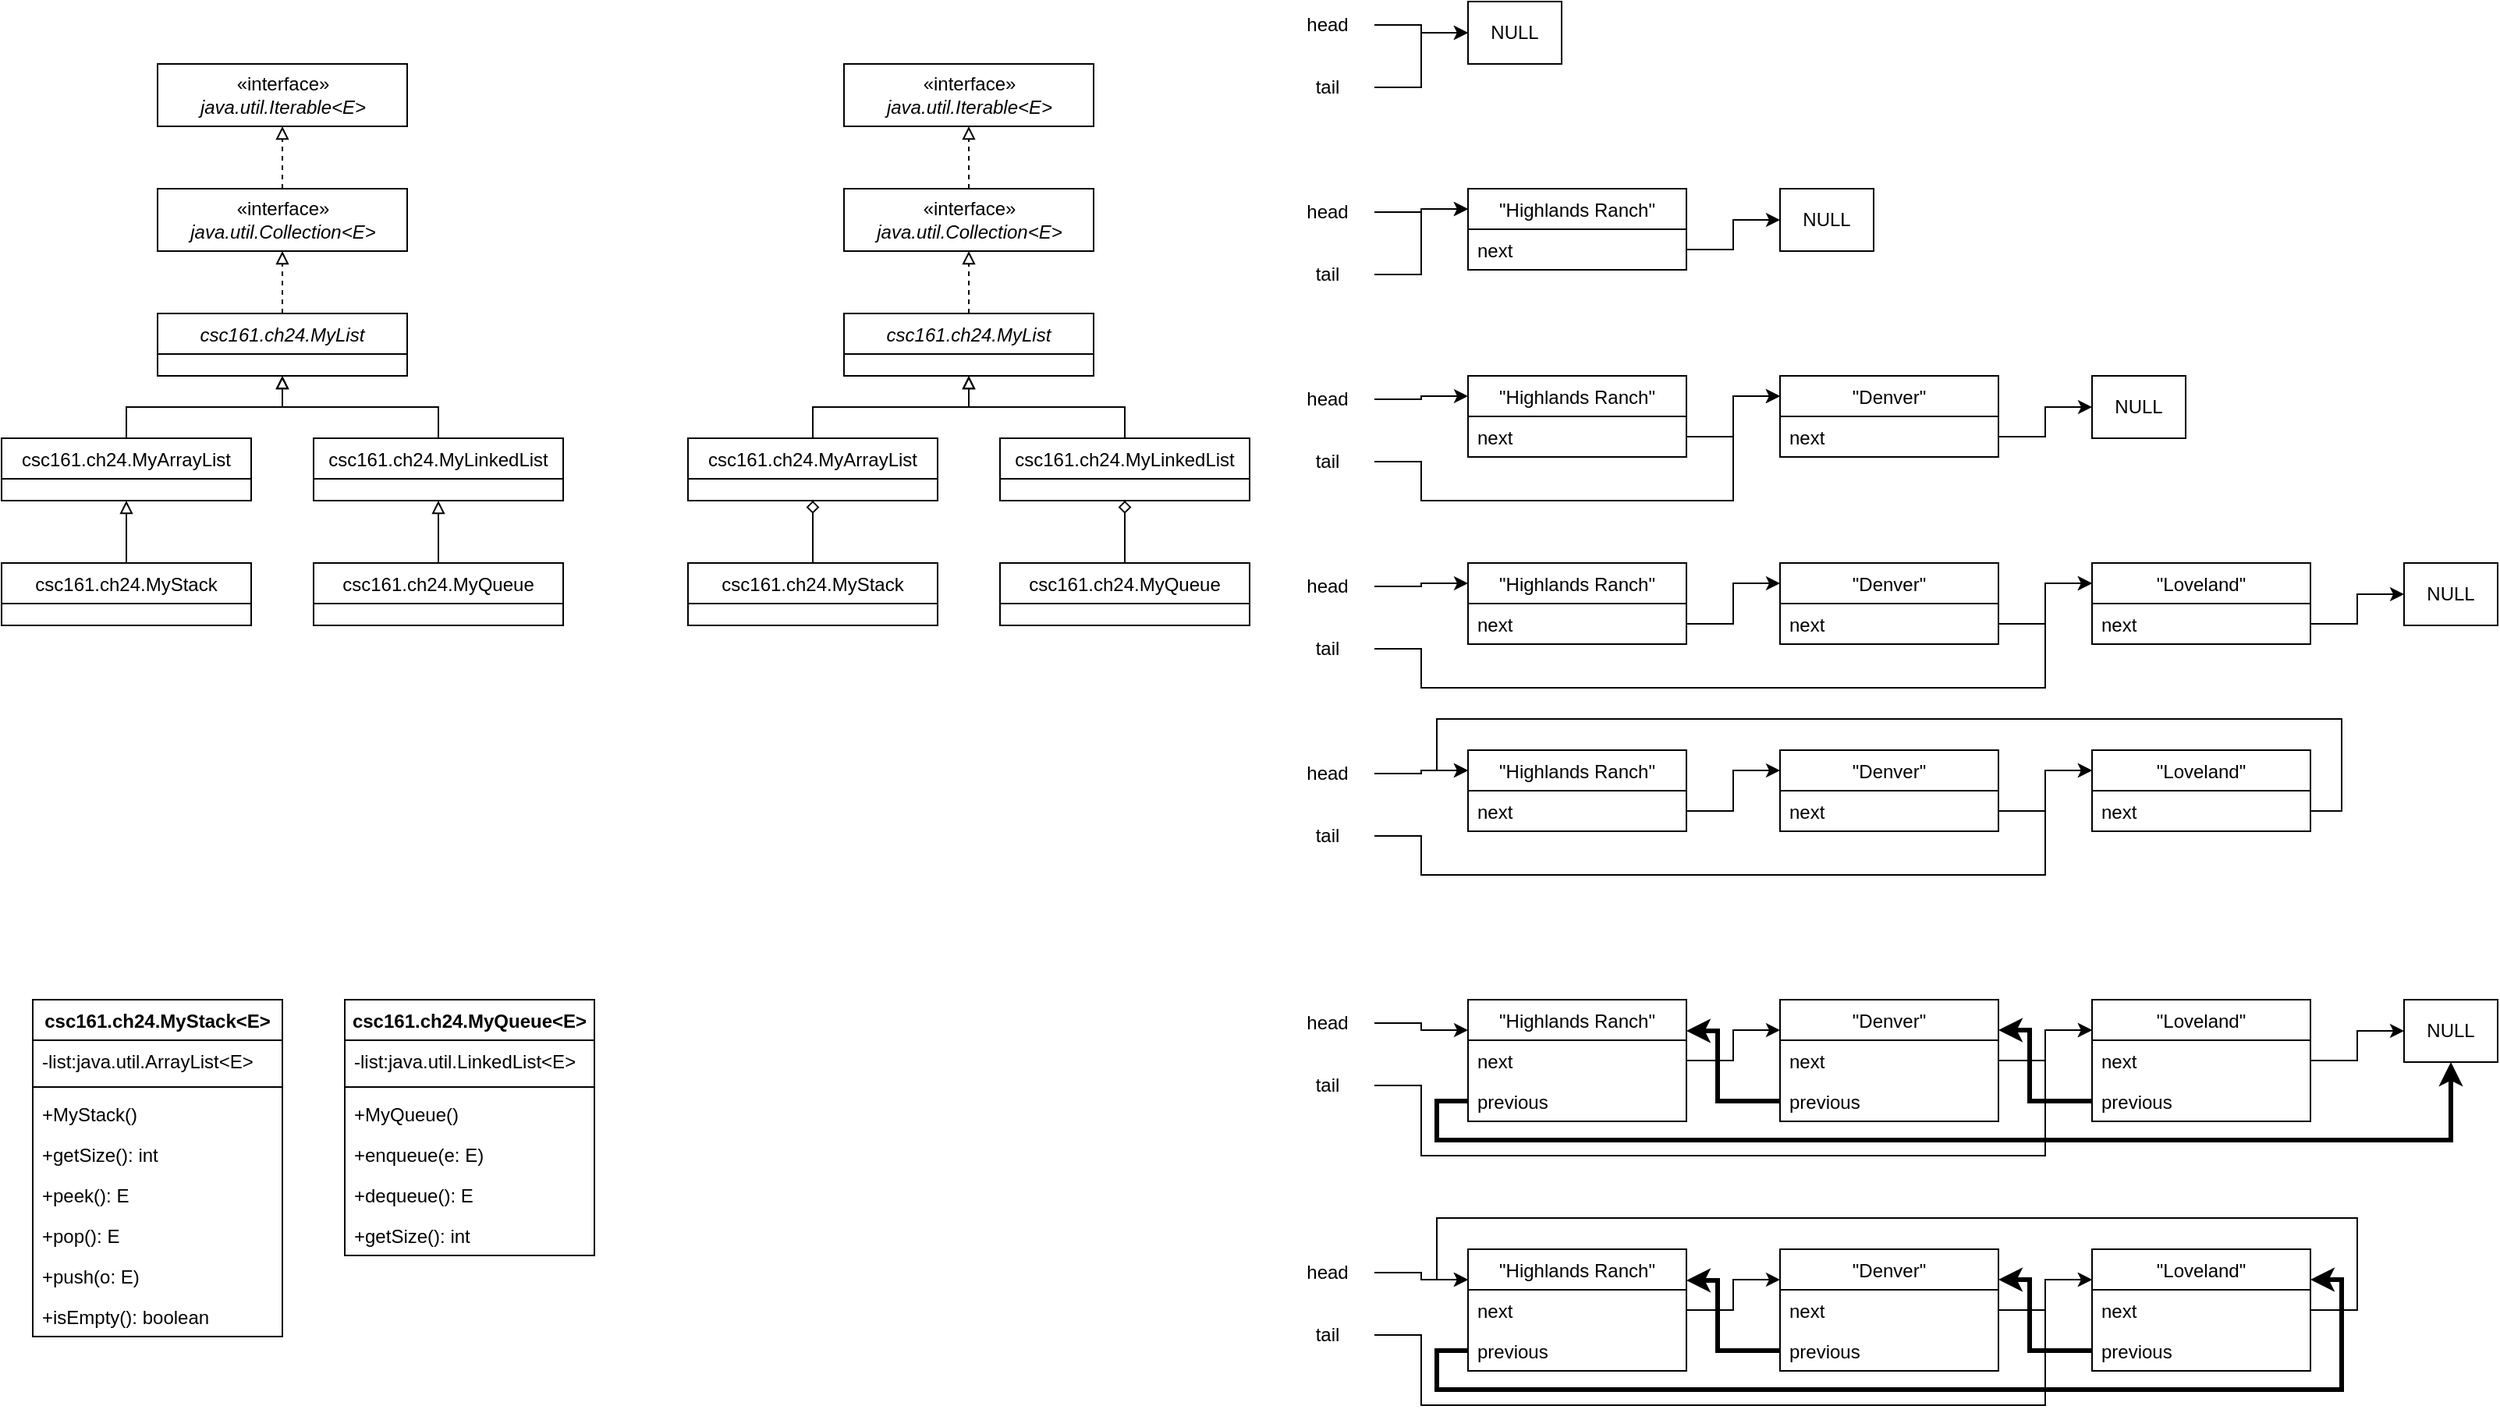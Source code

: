<mxfile version="16.6.6" type="github">
  <diagram id="3TaFuOePhDUpP23lGYfb" name="Page-1">
    <mxGraphModel dx="385" dy="316" grid="1" gridSize="10" guides="1" tooltips="1" connect="1" arrows="1" fold="1" page="1" pageScale="1" pageWidth="850" pageHeight="1100" math="0" shadow="0">
      <root>
        <mxCell id="0" />
        <mxCell id="1" parent="0" />
        <mxCell id="ki_lQdvHZ9H5KWULKLS0-9" style="edgeStyle=orthogonalEdgeStyle;rounded=0;orthogonalLoop=1;jettySize=auto;html=1;exitX=0.5;exitY=0;exitDx=0;exitDy=0;entryX=0.5;entryY=1;entryDx=0;entryDy=0;endArrow=block;endFill=0;" edge="1" parent="1" source="ki_lQdvHZ9H5KWULKLS0-1" target="ki_lQdvHZ9H5KWULKLS0-3">
          <mxGeometry relative="1" as="geometry">
            <mxPoint x="240" y="320" as="targetPoint" />
          </mxGeometry>
        </mxCell>
        <mxCell id="ki_lQdvHZ9H5KWULKLS0-1" value="csc161.ch24.MyArrayList" style="swimlane;fontStyle=0;childLayout=stackLayout;horizontal=1;startSize=26;fillColor=none;horizontalStack=0;resizeParent=1;resizeParentMax=0;resizeLast=0;collapsible=1;marginBottom=0;" vertex="1" parent="1">
          <mxGeometry x="60" y="360" width="160" height="40" as="geometry" />
        </mxCell>
        <mxCell id="ki_lQdvHZ9H5KWULKLS0-8" style="edgeStyle=orthogonalEdgeStyle;rounded=0;orthogonalLoop=1;jettySize=auto;html=1;entryX=0.5;entryY=1;entryDx=0;entryDy=0;exitX=0.5;exitY=0;exitDx=0;exitDy=0;endArrow=block;endFill=0;" edge="1" parent="1" source="ki_lQdvHZ9H5KWULKLS0-2" target="ki_lQdvHZ9H5KWULKLS0-3">
          <mxGeometry relative="1" as="geometry" />
        </mxCell>
        <mxCell id="ki_lQdvHZ9H5KWULKLS0-2" value="csc161.ch24.MyLinkedList" style="swimlane;fontStyle=0;childLayout=stackLayout;horizontal=1;startSize=26;fillColor=none;horizontalStack=0;resizeParent=1;resizeParentMax=0;resizeLast=0;collapsible=1;marginBottom=0;" vertex="1" parent="1">
          <mxGeometry x="260" y="360" width="160" height="40" as="geometry" />
        </mxCell>
        <mxCell id="ki_lQdvHZ9H5KWULKLS0-6" style="edgeStyle=orthogonalEdgeStyle;rounded=0;orthogonalLoop=1;jettySize=auto;html=1;entryX=0.5;entryY=1;entryDx=0;entryDy=0;endArrow=block;endFill=0;dashed=1;" edge="1" parent="1" source="ki_lQdvHZ9H5KWULKLS0-3" target="ki_lQdvHZ9H5KWULKLS0-4">
          <mxGeometry relative="1" as="geometry" />
        </mxCell>
        <mxCell id="ki_lQdvHZ9H5KWULKLS0-3" value="csc161.ch24.MyList" style="swimlane;fontStyle=2;childLayout=stackLayout;horizontal=1;startSize=26;fillColor=none;horizontalStack=0;resizeParent=1;resizeParentMax=0;resizeLast=0;collapsible=1;marginBottom=0;" vertex="1" parent="1">
          <mxGeometry x="160" y="280" width="160" height="40" as="geometry" />
        </mxCell>
        <mxCell id="ki_lQdvHZ9H5KWULKLS0-7" style="edgeStyle=orthogonalEdgeStyle;rounded=0;orthogonalLoop=1;jettySize=auto;html=1;entryX=0.5;entryY=1;entryDx=0;entryDy=0;dashed=1;endArrow=block;endFill=0;" edge="1" parent="1" source="ki_lQdvHZ9H5KWULKLS0-4" target="ki_lQdvHZ9H5KWULKLS0-5">
          <mxGeometry relative="1" as="geometry" />
        </mxCell>
        <mxCell id="ki_lQdvHZ9H5KWULKLS0-4" value="«interface»&lt;br&gt;&lt;i&gt;java.util.Collection&amp;lt;E&amp;gt;&lt;/i&gt;" style="html=1;" vertex="1" parent="1">
          <mxGeometry x="160" y="200" width="160" height="40" as="geometry" />
        </mxCell>
        <mxCell id="ki_lQdvHZ9H5KWULKLS0-5" value="«interface»&lt;br&gt;&lt;i&gt;java.util.Iterable&amp;lt;E&amp;gt;&lt;/i&gt;" style="html=1;" vertex="1" parent="1">
          <mxGeometry x="160" y="120" width="160" height="40" as="geometry" />
        </mxCell>
        <mxCell id="ki_lQdvHZ9H5KWULKLS0-14" style="edgeStyle=orthogonalEdgeStyle;rounded=0;orthogonalLoop=1;jettySize=auto;html=1;entryX=0;entryY=0.5;entryDx=0;entryDy=0;endArrow=classic;endFill=1;exitX=1;exitY=0.5;exitDx=0;exitDy=0;" edge="1" parent="1" source="ki_lQdvHZ9H5KWULKLS0-10" target="ki_lQdvHZ9H5KWULKLS0-13">
          <mxGeometry relative="1" as="geometry" />
        </mxCell>
        <mxCell id="ki_lQdvHZ9H5KWULKLS0-10" value="head" style="text;html=1;strokeColor=none;fillColor=none;align=center;verticalAlign=middle;whiteSpace=wrap;rounded=0;" vertex="1" parent="1">
          <mxGeometry x="880" y="80" width="60" height="30" as="geometry" />
        </mxCell>
        <mxCell id="ki_lQdvHZ9H5KWULKLS0-15" style="edgeStyle=orthogonalEdgeStyle;rounded=0;orthogonalLoop=1;jettySize=auto;html=1;exitX=1;exitY=0.5;exitDx=0;exitDy=0;endArrow=classic;endFill=1;entryX=0;entryY=0.5;entryDx=0;entryDy=0;" edge="1" parent="1" source="ki_lQdvHZ9H5KWULKLS0-11" target="ki_lQdvHZ9H5KWULKLS0-13">
          <mxGeometry relative="1" as="geometry">
            <mxPoint x="990" y="40" as="targetPoint" />
          </mxGeometry>
        </mxCell>
        <mxCell id="ki_lQdvHZ9H5KWULKLS0-11" value="tail" style="text;html=1;strokeColor=none;fillColor=none;align=center;verticalAlign=middle;whiteSpace=wrap;rounded=0;" vertex="1" parent="1">
          <mxGeometry x="880" y="120" width="60" height="30" as="geometry" />
        </mxCell>
        <mxCell id="ki_lQdvHZ9H5KWULKLS0-13" value="NULL" style="rounded=0;whiteSpace=wrap;html=1;" vertex="1" parent="1">
          <mxGeometry x="1000" y="80" width="60" height="40" as="geometry" />
        </mxCell>
        <mxCell id="ki_lQdvHZ9H5KWULKLS0-16" style="edgeStyle=orthogonalEdgeStyle;rounded=0;orthogonalLoop=1;jettySize=auto;html=1;entryX=0;entryY=0.25;entryDx=0;entryDy=0;endArrow=classic;endFill=1;exitX=1;exitY=0.5;exitDx=0;exitDy=0;" edge="1" parent="1" source="ki_lQdvHZ9H5KWULKLS0-17" target="ki_lQdvHZ9H5KWULKLS0-21">
          <mxGeometry relative="1" as="geometry">
            <mxPoint x="1060" y="220" as="targetPoint" />
          </mxGeometry>
        </mxCell>
        <mxCell id="ki_lQdvHZ9H5KWULKLS0-17" value="head" style="text;html=1;strokeColor=none;fillColor=none;align=center;verticalAlign=middle;whiteSpace=wrap;rounded=0;" vertex="1" parent="1">
          <mxGeometry x="880" y="200" width="60" height="30" as="geometry" />
        </mxCell>
        <mxCell id="ki_lQdvHZ9H5KWULKLS0-18" style="edgeStyle=orthogonalEdgeStyle;rounded=0;orthogonalLoop=1;jettySize=auto;html=1;exitX=1;exitY=0.5;exitDx=0;exitDy=0;endArrow=classic;endFill=1;entryX=0;entryY=0.25;entryDx=0;entryDy=0;" edge="1" parent="1" source="ki_lQdvHZ9H5KWULKLS0-19" target="ki_lQdvHZ9H5KWULKLS0-21">
          <mxGeometry relative="1" as="geometry">
            <mxPoint x="1060" y="220" as="targetPoint" />
          </mxGeometry>
        </mxCell>
        <mxCell id="ki_lQdvHZ9H5KWULKLS0-19" value="tail" style="text;html=1;strokeColor=none;fillColor=none;align=center;verticalAlign=middle;whiteSpace=wrap;rounded=0;" vertex="1" parent="1">
          <mxGeometry x="880" y="240" width="60" height="30" as="geometry" />
        </mxCell>
        <mxCell id="ki_lQdvHZ9H5KWULKLS0-21" value="&quot;Highlands Ranch&quot;" style="swimlane;fontStyle=0;childLayout=stackLayout;horizontal=1;startSize=26;fillColor=none;horizontalStack=0;resizeParent=1;resizeParentMax=0;resizeLast=0;collapsible=1;marginBottom=0;" vertex="1" parent="1">
          <mxGeometry x="1000" y="200" width="140" height="52" as="geometry" />
        </mxCell>
        <mxCell id="ki_lQdvHZ9H5KWULKLS0-24" value="next" style="text;strokeColor=none;fillColor=none;align=left;verticalAlign=top;spacingLeft=4;spacingRight=4;overflow=hidden;rotatable=0;points=[[0,0.5],[1,0.5]];portConstraint=eastwest;" vertex="1" parent="ki_lQdvHZ9H5KWULKLS0-21">
          <mxGeometry y="26" width="140" height="26" as="geometry" />
        </mxCell>
        <mxCell id="ki_lQdvHZ9H5KWULKLS0-25" value="&quot;Denver&quot;" style="swimlane;fontStyle=0;childLayout=stackLayout;horizontal=1;startSize=26;fillColor=none;horizontalStack=0;resizeParent=1;resizeParentMax=0;resizeLast=0;collapsible=1;marginBottom=0;" vertex="1" parent="1">
          <mxGeometry x="1200" y="320" width="140" height="52" as="geometry" />
        </mxCell>
        <mxCell id="ki_lQdvHZ9H5KWULKLS0-26" value="next" style="text;strokeColor=none;fillColor=none;align=left;verticalAlign=top;spacingLeft=4;spacingRight=4;overflow=hidden;rotatable=0;points=[[0,0.5],[1,0.5]];portConstraint=eastwest;" vertex="1" parent="ki_lQdvHZ9H5KWULKLS0-25">
          <mxGeometry y="26" width="140" height="26" as="geometry" />
        </mxCell>
        <mxCell id="ki_lQdvHZ9H5KWULKLS0-31" style="edgeStyle=orthogonalEdgeStyle;rounded=0;orthogonalLoop=1;jettySize=auto;html=1;entryX=0;entryY=0.25;entryDx=0;entryDy=0;endArrow=classic;endFill=1;exitX=1;exitY=0.5;exitDx=0;exitDy=0;" edge="1" parent="1" source="ki_lQdvHZ9H5KWULKLS0-32" target="ki_lQdvHZ9H5KWULKLS0-35">
          <mxGeometry relative="1" as="geometry">
            <mxPoint x="1060" y="340" as="targetPoint" />
          </mxGeometry>
        </mxCell>
        <mxCell id="ki_lQdvHZ9H5KWULKLS0-32" value="head" style="text;html=1;strokeColor=none;fillColor=none;align=center;verticalAlign=middle;whiteSpace=wrap;rounded=0;" vertex="1" parent="1">
          <mxGeometry x="880" y="320" width="60" height="30" as="geometry" />
        </mxCell>
        <mxCell id="ki_lQdvHZ9H5KWULKLS0-33" style="edgeStyle=orthogonalEdgeStyle;rounded=0;orthogonalLoop=1;jettySize=auto;html=1;exitX=1;exitY=0.5;exitDx=0;exitDy=0;endArrow=classic;endFill=1;entryX=0;entryY=0.25;entryDx=0;entryDy=0;" edge="1" parent="1" source="ki_lQdvHZ9H5KWULKLS0-34" target="ki_lQdvHZ9H5KWULKLS0-25">
          <mxGeometry relative="1" as="geometry">
            <mxPoint x="1060" y="340" as="targetPoint" />
            <Array as="points">
              <mxPoint x="970" y="375" />
              <mxPoint x="970" y="400" />
              <mxPoint x="1170" y="400" />
              <mxPoint x="1170" y="333" />
            </Array>
          </mxGeometry>
        </mxCell>
        <mxCell id="ki_lQdvHZ9H5KWULKLS0-34" value="tail" style="text;html=1;strokeColor=none;fillColor=none;align=center;verticalAlign=middle;whiteSpace=wrap;rounded=0;" vertex="1" parent="1">
          <mxGeometry x="880" y="360" width="60" height="30" as="geometry" />
        </mxCell>
        <mxCell id="ki_lQdvHZ9H5KWULKLS0-35" value="&quot;Highlands Ranch&quot;" style="swimlane;fontStyle=0;childLayout=stackLayout;horizontal=1;startSize=26;fillColor=none;horizontalStack=0;resizeParent=1;resizeParentMax=0;resizeLast=0;collapsible=1;marginBottom=0;" vertex="1" parent="1">
          <mxGeometry x="1000" y="320" width="140" height="52" as="geometry" />
        </mxCell>
        <mxCell id="ki_lQdvHZ9H5KWULKLS0-36" value="next" style="text;strokeColor=none;fillColor=none;align=left;verticalAlign=top;spacingLeft=4;spacingRight=4;overflow=hidden;rotatable=0;points=[[0,0.5],[1,0.5]];portConstraint=eastwest;" vertex="1" parent="ki_lQdvHZ9H5KWULKLS0-35">
          <mxGeometry y="26" width="140" height="26" as="geometry" />
        </mxCell>
        <mxCell id="ki_lQdvHZ9H5KWULKLS0-37" style="edgeStyle=orthogonalEdgeStyle;rounded=0;orthogonalLoop=1;jettySize=auto;html=1;entryX=0;entryY=0.25;entryDx=0;entryDy=0;endArrow=classic;endFill=1;exitX=1;exitY=0.5;exitDx=0;exitDy=0;" edge="1" parent="1" source="ki_lQdvHZ9H5KWULKLS0-36" target="ki_lQdvHZ9H5KWULKLS0-25">
          <mxGeometry relative="1" as="geometry">
            <mxPoint x="1010" y="343" as="targetPoint" />
            <mxPoint x="950" y="345" as="sourcePoint" />
          </mxGeometry>
        </mxCell>
        <mxCell id="ki_lQdvHZ9H5KWULKLS0-38" value="NULL" style="rounded=0;whiteSpace=wrap;html=1;" vertex="1" parent="1">
          <mxGeometry x="1200" y="200" width="60" height="40" as="geometry" />
        </mxCell>
        <mxCell id="ki_lQdvHZ9H5KWULKLS0-39" style="edgeStyle=orthogonalEdgeStyle;rounded=0;orthogonalLoop=1;jettySize=auto;html=1;entryX=0;entryY=0.5;entryDx=0;entryDy=0;endArrow=classic;endFill=1;exitX=1;exitY=0.5;exitDx=0;exitDy=0;" edge="1" parent="1" source="ki_lQdvHZ9H5KWULKLS0-24" target="ki_lQdvHZ9H5KWULKLS0-38">
          <mxGeometry relative="1" as="geometry">
            <mxPoint x="1210" y="343" as="targetPoint" />
            <mxPoint x="1150" y="369" as="sourcePoint" />
          </mxGeometry>
        </mxCell>
        <mxCell id="ki_lQdvHZ9H5KWULKLS0-40" value="NULL" style="rounded=0;whiteSpace=wrap;html=1;" vertex="1" parent="1">
          <mxGeometry x="1400" y="320" width="60" height="40" as="geometry" />
        </mxCell>
        <mxCell id="ki_lQdvHZ9H5KWULKLS0-41" style="edgeStyle=orthogonalEdgeStyle;rounded=0;orthogonalLoop=1;jettySize=auto;html=1;entryX=0;entryY=0.5;entryDx=0;entryDy=0;endArrow=classic;endFill=1;exitX=1;exitY=0.5;exitDx=0;exitDy=0;" edge="1" parent="1" target="ki_lQdvHZ9H5KWULKLS0-40" source="ki_lQdvHZ9H5KWULKLS0-26">
          <mxGeometry relative="1" as="geometry">
            <mxPoint x="1410" y="463" as="targetPoint" />
            <mxPoint x="1360" y="380" as="sourcePoint" />
          </mxGeometry>
        </mxCell>
        <mxCell id="ki_lQdvHZ9H5KWULKLS0-42" value="&quot;Denver&quot;" style="swimlane;fontStyle=0;childLayout=stackLayout;horizontal=1;startSize=26;fillColor=none;horizontalStack=0;resizeParent=1;resizeParentMax=0;resizeLast=0;collapsible=1;marginBottom=0;" vertex="1" parent="1">
          <mxGeometry x="1200" y="440" width="140" height="52" as="geometry" />
        </mxCell>
        <mxCell id="ki_lQdvHZ9H5KWULKLS0-43" value="next" style="text;strokeColor=none;fillColor=none;align=left;verticalAlign=top;spacingLeft=4;spacingRight=4;overflow=hidden;rotatable=0;points=[[0,0.5],[1,0.5]];portConstraint=eastwest;" vertex="1" parent="ki_lQdvHZ9H5KWULKLS0-42">
          <mxGeometry y="26" width="140" height="26" as="geometry" />
        </mxCell>
        <mxCell id="ki_lQdvHZ9H5KWULKLS0-44" style="edgeStyle=orthogonalEdgeStyle;rounded=0;orthogonalLoop=1;jettySize=auto;html=1;entryX=0;entryY=0.25;entryDx=0;entryDy=0;endArrow=classic;endFill=1;exitX=1;exitY=0.5;exitDx=0;exitDy=0;" edge="1" parent="1" source="ki_lQdvHZ9H5KWULKLS0-45" target="ki_lQdvHZ9H5KWULKLS0-48">
          <mxGeometry relative="1" as="geometry">
            <mxPoint x="1060" y="460" as="targetPoint" />
          </mxGeometry>
        </mxCell>
        <mxCell id="ki_lQdvHZ9H5KWULKLS0-45" value="head" style="text;html=1;strokeColor=none;fillColor=none;align=center;verticalAlign=middle;whiteSpace=wrap;rounded=0;" vertex="1" parent="1">
          <mxGeometry x="880" y="440" width="60" height="30" as="geometry" />
        </mxCell>
        <mxCell id="ki_lQdvHZ9H5KWULKLS0-46" style="edgeStyle=orthogonalEdgeStyle;rounded=0;orthogonalLoop=1;jettySize=auto;html=1;exitX=1;exitY=0.5;exitDx=0;exitDy=0;endArrow=classic;endFill=1;entryX=0;entryY=0.25;entryDx=0;entryDy=0;" edge="1" parent="1" source="ki_lQdvHZ9H5KWULKLS0-47" target="ki_lQdvHZ9H5KWULKLS0-53">
          <mxGeometry relative="1" as="geometry">
            <mxPoint x="1060" y="460" as="targetPoint" />
            <Array as="points">
              <mxPoint x="970" y="495" />
              <mxPoint x="970" y="520" />
              <mxPoint x="1370" y="520" />
              <mxPoint x="1370" y="453" />
            </Array>
          </mxGeometry>
        </mxCell>
        <mxCell id="ki_lQdvHZ9H5KWULKLS0-47" value="tail" style="text;html=1;strokeColor=none;fillColor=none;align=center;verticalAlign=middle;whiteSpace=wrap;rounded=0;" vertex="1" parent="1">
          <mxGeometry x="880" y="480" width="60" height="30" as="geometry" />
        </mxCell>
        <mxCell id="ki_lQdvHZ9H5KWULKLS0-48" value="&quot;Highlands Ranch&quot;" style="swimlane;fontStyle=0;childLayout=stackLayout;horizontal=1;startSize=26;fillColor=none;horizontalStack=0;resizeParent=1;resizeParentMax=0;resizeLast=0;collapsible=1;marginBottom=0;" vertex="1" parent="1">
          <mxGeometry x="1000" y="440" width="140" height="52" as="geometry" />
        </mxCell>
        <mxCell id="ki_lQdvHZ9H5KWULKLS0-49" value="next" style="text;strokeColor=none;fillColor=none;align=left;verticalAlign=top;spacingLeft=4;spacingRight=4;overflow=hidden;rotatable=0;points=[[0,0.5],[1,0.5]];portConstraint=eastwest;" vertex="1" parent="ki_lQdvHZ9H5KWULKLS0-48">
          <mxGeometry y="26" width="140" height="26" as="geometry" />
        </mxCell>
        <mxCell id="ki_lQdvHZ9H5KWULKLS0-50" style="edgeStyle=orthogonalEdgeStyle;rounded=0;orthogonalLoop=1;jettySize=auto;html=1;entryX=0;entryY=0.25;entryDx=0;entryDy=0;endArrow=classic;endFill=1;exitX=1;exitY=0.5;exitDx=0;exitDy=0;" edge="1" parent="1" source="ki_lQdvHZ9H5KWULKLS0-49" target="ki_lQdvHZ9H5KWULKLS0-42">
          <mxGeometry relative="1" as="geometry">
            <mxPoint x="1010" y="463" as="targetPoint" />
            <mxPoint x="950" y="465" as="sourcePoint" />
          </mxGeometry>
        </mxCell>
        <mxCell id="ki_lQdvHZ9H5KWULKLS0-51" value="NULL" style="rounded=0;whiteSpace=wrap;html=1;" vertex="1" parent="1">
          <mxGeometry x="1600" y="440" width="60" height="40" as="geometry" />
        </mxCell>
        <mxCell id="ki_lQdvHZ9H5KWULKLS0-52" style="edgeStyle=orthogonalEdgeStyle;rounded=0;orthogonalLoop=1;jettySize=auto;html=1;entryX=0;entryY=0.5;entryDx=0;entryDy=0;endArrow=classic;endFill=1;exitX=1;exitY=0.5;exitDx=0;exitDy=0;" edge="1" parent="1" source="ki_lQdvHZ9H5KWULKLS0-54" target="ki_lQdvHZ9H5KWULKLS0-51">
          <mxGeometry relative="1" as="geometry">
            <mxPoint x="1410" y="583" as="targetPoint" />
            <mxPoint x="1360" y="500" as="sourcePoint" />
          </mxGeometry>
        </mxCell>
        <mxCell id="ki_lQdvHZ9H5KWULKLS0-53" value="&quot;Loveland&quot;" style="swimlane;fontStyle=0;childLayout=stackLayout;horizontal=1;startSize=26;fillColor=none;horizontalStack=0;resizeParent=1;resizeParentMax=0;resizeLast=0;collapsible=1;marginBottom=0;" vertex="1" parent="1">
          <mxGeometry x="1400" y="440" width="140" height="52" as="geometry" />
        </mxCell>
        <mxCell id="ki_lQdvHZ9H5KWULKLS0-54" value="next" style="text;strokeColor=none;fillColor=none;align=left;verticalAlign=top;spacingLeft=4;spacingRight=4;overflow=hidden;rotatable=0;points=[[0,0.5],[1,0.5]];portConstraint=eastwest;" vertex="1" parent="ki_lQdvHZ9H5KWULKLS0-53">
          <mxGeometry y="26" width="140" height="26" as="geometry" />
        </mxCell>
        <mxCell id="ki_lQdvHZ9H5KWULKLS0-55" style="edgeStyle=orthogonalEdgeStyle;rounded=0;orthogonalLoop=1;jettySize=auto;html=1;entryX=0;entryY=0.25;entryDx=0;entryDy=0;endArrow=classic;endFill=1;exitX=1;exitY=0.5;exitDx=0;exitDy=0;" edge="1" parent="1" source="ki_lQdvHZ9H5KWULKLS0-43" target="ki_lQdvHZ9H5KWULKLS0-53">
          <mxGeometry relative="1" as="geometry">
            <mxPoint x="1700" y="465" as="targetPoint" />
            <mxPoint x="1530" y="489" as="sourcePoint" />
          </mxGeometry>
        </mxCell>
        <mxCell id="ki_lQdvHZ9H5KWULKLS0-56" value="&quot;Denver&quot;" style="swimlane;fontStyle=0;childLayout=stackLayout;horizontal=1;startSize=26;fillColor=none;horizontalStack=0;resizeParent=1;resizeParentMax=0;resizeLast=0;collapsible=1;marginBottom=0;" vertex="1" parent="1">
          <mxGeometry x="1200" y="560" width="140" height="52" as="geometry" />
        </mxCell>
        <mxCell id="ki_lQdvHZ9H5KWULKLS0-57" value="next" style="text;strokeColor=none;fillColor=none;align=left;verticalAlign=top;spacingLeft=4;spacingRight=4;overflow=hidden;rotatable=0;points=[[0,0.5],[1,0.5]];portConstraint=eastwest;" vertex="1" parent="ki_lQdvHZ9H5KWULKLS0-56">
          <mxGeometry y="26" width="140" height="26" as="geometry" />
        </mxCell>
        <mxCell id="ki_lQdvHZ9H5KWULKLS0-58" style="edgeStyle=orthogonalEdgeStyle;rounded=0;orthogonalLoop=1;jettySize=auto;html=1;entryX=0;entryY=0.25;entryDx=0;entryDy=0;endArrow=classic;endFill=1;exitX=1;exitY=0.5;exitDx=0;exitDy=0;" edge="1" parent="1" source="ki_lQdvHZ9H5KWULKLS0-59" target="ki_lQdvHZ9H5KWULKLS0-62">
          <mxGeometry relative="1" as="geometry">
            <mxPoint x="1060" y="580" as="targetPoint" />
          </mxGeometry>
        </mxCell>
        <mxCell id="ki_lQdvHZ9H5KWULKLS0-59" value="head" style="text;html=1;strokeColor=none;fillColor=none;align=center;verticalAlign=middle;whiteSpace=wrap;rounded=0;" vertex="1" parent="1">
          <mxGeometry x="880" y="560" width="60" height="30" as="geometry" />
        </mxCell>
        <mxCell id="ki_lQdvHZ9H5KWULKLS0-60" style="edgeStyle=orthogonalEdgeStyle;rounded=0;orthogonalLoop=1;jettySize=auto;html=1;exitX=1;exitY=0.5;exitDx=0;exitDy=0;endArrow=classic;endFill=1;entryX=0;entryY=0.25;entryDx=0;entryDy=0;" edge="1" parent="1" source="ki_lQdvHZ9H5KWULKLS0-61" target="ki_lQdvHZ9H5KWULKLS0-67">
          <mxGeometry relative="1" as="geometry">
            <mxPoint x="1060" y="580" as="targetPoint" />
            <Array as="points">
              <mxPoint x="970" y="615" />
              <mxPoint x="970" y="640" />
              <mxPoint x="1370" y="640" />
              <mxPoint x="1370" y="573" />
            </Array>
          </mxGeometry>
        </mxCell>
        <mxCell id="ki_lQdvHZ9H5KWULKLS0-61" value="tail" style="text;html=1;strokeColor=none;fillColor=none;align=center;verticalAlign=middle;whiteSpace=wrap;rounded=0;" vertex="1" parent="1">
          <mxGeometry x="880" y="600" width="60" height="30" as="geometry" />
        </mxCell>
        <mxCell id="ki_lQdvHZ9H5KWULKLS0-62" value="&quot;Highlands Ranch&quot;" style="swimlane;fontStyle=0;childLayout=stackLayout;horizontal=1;startSize=26;fillColor=none;horizontalStack=0;resizeParent=1;resizeParentMax=0;resizeLast=0;collapsible=1;marginBottom=0;" vertex="1" parent="1">
          <mxGeometry x="1000" y="560" width="140" height="52" as="geometry" />
        </mxCell>
        <mxCell id="ki_lQdvHZ9H5KWULKLS0-63" value="next" style="text;strokeColor=none;fillColor=none;align=left;verticalAlign=top;spacingLeft=4;spacingRight=4;overflow=hidden;rotatable=0;points=[[0,0.5],[1,0.5]];portConstraint=eastwest;" vertex="1" parent="ki_lQdvHZ9H5KWULKLS0-62">
          <mxGeometry y="26" width="140" height="26" as="geometry" />
        </mxCell>
        <mxCell id="ki_lQdvHZ9H5KWULKLS0-64" style="edgeStyle=orthogonalEdgeStyle;rounded=0;orthogonalLoop=1;jettySize=auto;html=1;entryX=0;entryY=0.25;entryDx=0;entryDy=0;endArrow=classic;endFill=1;exitX=1;exitY=0.5;exitDx=0;exitDy=0;" edge="1" parent="1" source="ki_lQdvHZ9H5KWULKLS0-63" target="ki_lQdvHZ9H5KWULKLS0-56">
          <mxGeometry relative="1" as="geometry">
            <mxPoint x="1010" y="583" as="targetPoint" />
            <mxPoint x="950" y="585" as="sourcePoint" />
          </mxGeometry>
        </mxCell>
        <mxCell id="ki_lQdvHZ9H5KWULKLS0-65" value="NULL" style="rounded=0;whiteSpace=wrap;html=1;" vertex="1" parent="1">
          <mxGeometry x="1600" y="720" width="60" height="40" as="geometry" />
        </mxCell>
        <mxCell id="ki_lQdvHZ9H5KWULKLS0-66" style="edgeStyle=orthogonalEdgeStyle;rounded=0;orthogonalLoop=1;jettySize=auto;html=1;entryX=0;entryY=0.25;entryDx=0;entryDy=0;endArrow=classic;endFill=1;exitX=1;exitY=0.5;exitDx=0;exitDy=0;" edge="1" parent="1" source="ki_lQdvHZ9H5KWULKLS0-68" target="ki_lQdvHZ9H5KWULKLS0-62">
          <mxGeometry relative="1" as="geometry">
            <mxPoint x="1410" y="703" as="targetPoint" />
            <mxPoint x="1360" y="620" as="sourcePoint" />
            <Array as="points">
              <mxPoint x="1560" y="599" />
              <mxPoint x="1560" y="540" />
              <mxPoint x="980" y="540" />
              <mxPoint x="980" y="573" />
            </Array>
          </mxGeometry>
        </mxCell>
        <mxCell id="ki_lQdvHZ9H5KWULKLS0-67" value="&quot;Loveland&quot;" style="swimlane;fontStyle=0;childLayout=stackLayout;horizontal=1;startSize=26;fillColor=none;horizontalStack=0;resizeParent=1;resizeParentMax=0;resizeLast=0;collapsible=1;marginBottom=0;" vertex="1" parent="1">
          <mxGeometry x="1400" y="560" width="140" height="52" as="geometry" />
        </mxCell>
        <mxCell id="ki_lQdvHZ9H5KWULKLS0-68" value="next" style="text;strokeColor=none;fillColor=none;align=left;verticalAlign=top;spacingLeft=4;spacingRight=4;overflow=hidden;rotatable=0;points=[[0,0.5],[1,0.5]];portConstraint=eastwest;" vertex="1" parent="ki_lQdvHZ9H5KWULKLS0-67">
          <mxGeometry y="26" width="140" height="26" as="geometry" />
        </mxCell>
        <mxCell id="ki_lQdvHZ9H5KWULKLS0-69" style="edgeStyle=orthogonalEdgeStyle;rounded=0;orthogonalLoop=1;jettySize=auto;html=1;entryX=0;entryY=0.25;entryDx=0;entryDy=0;endArrow=classic;endFill=1;exitX=1;exitY=0.5;exitDx=0;exitDy=0;" edge="1" parent="1" source="ki_lQdvHZ9H5KWULKLS0-57" target="ki_lQdvHZ9H5KWULKLS0-67">
          <mxGeometry relative="1" as="geometry">
            <mxPoint x="1700" y="585" as="targetPoint" />
            <mxPoint x="1530" y="609" as="sourcePoint" />
          </mxGeometry>
        </mxCell>
        <mxCell id="ki_lQdvHZ9H5KWULKLS0-70" value="&quot;Denver&quot;" style="swimlane;fontStyle=0;childLayout=stackLayout;horizontal=1;startSize=26;fillColor=none;horizontalStack=0;resizeParent=1;resizeParentMax=0;resizeLast=0;collapsible=1;marginBottom=0;" vertex="1" parent="1">
          <mxGeometry x="1200" y="720" width="140" height="78" as="geometry" />
        </mxCell>
        <mxCell id="ki_lQdvHZ9H5KWULKLS0-71" value="next" style="text;strokeColor=none;fillColor=none;align=left;verticalAlign=top;spacingLeft=4;spacingRight=4;overflow=hidden;rotatable=0;points=[[0,0.5],[1,0.5]];portConstraint=eastwest;" vertex="1" parent="ki_lQdvHZ9H5KWULKLS0-70">
          <mxGeometry y="26" width="140" height="26" as="geometry" />
        </mxCell>
        <mxCell id="ki_lQdvHZ9H5KWULKLS0-85" value="previous" style="text;strokeColor=none;fillColor=none;align=left;verticalAlign=top;spacingLeft=4;spacingRight=4;overflow=hidden;rotatable=0;points=[[0,0.5],[1,0.5]];portConstraint=eastwest;" vertex="1" parent="ki_lQdvHZ9H5KWULKLS0-70">
          <mxGeometry y="52" width="140" height="26" as="geometry" />
        </mxCell>
        <mxCell id="ki_lQdvHZ9H5KWULKLS0-72" style="edgeStyle=orthogonalEdgeStyle;rounded=0;orthogonalLoop=1;jettySize=auto;html=1;entryX=0;entryY=0.25;entryDx=0;entryDy=0;endArrow=classic;endFill=1;exitX=1;exitY=0.5;exitDx=0;exitDy=0;" edge="1" parent="1" source="ki_lQdvHZ9H5KWULKLS0-73" target="ki_lQdvHZ9H5KWULKLS0-76">
          <mxGeometry relative="1" as="geometry">
            <mxPoint x="1060" y="740" as="targetPoint" />
          </mxGeometry>
        </mxCell>
        <mxCell id="ki_lQdvHZ9H5KWULKLS0-73" value="head" style="text;html=1;strokeColor=none;fillColor=none;align=center;verticalAlign=middle;whiteSpace=wrap;rounded=0;" vertex="1" parent="1">
          <mxGeometry x="880" y="720" width="60" height="30" as="geometry" />
        </mxCell>
        <mxCell id="ki_lQdvHZ9H5KWULKLS0-74" style="edgeStyle=orthogonalEdgeStyle;rounded=0;orthogonalLoop=1;jettySize=auto;html=1;exitX=1;exitY=0.5;exitDx=0;exitDy=0;endArrow=classic;endFill=1;entryX=0;entryY=0.25;entryDx=0;entryDy=0;" edge="1" parent="1" source="ki_lQdvHZ9H5KWULKLS0-75" target="ki_lQdvHZ9H5KWULKLS0-80">
          <mxGeometry relative="1" as="geometry">
            <mxPoint x="1060" y="740" as="targetPoint" />
            <Array as="points">
              <mxPoint x="970" y="775" />
              <mxPoint x="970" y="820" />
              <mxPoint x="1370" y="820" />
              <mxPoint x="1370" y="740" />
            </Array>
          </mxGeometry>
        </mxCell>
        <mxCell id="ki_lQdvHZ9H5KWULKLS0-75" value="tail" style="text;html=1;strokeColor=none;fillColor=none;align=center;verticalAlign=middle;whiteSpace=wrap;rounded=0;" vertex="1" parent="1">
          <mxGeometry x="880" y="760" width="60" height="30" as="geometry" />
        </mxCell>
        <mxCell id="ki_lQdvHZ9H5KWULKLS0-76" value="&quot;Highlands Ranch&quot;" style="swimlane;fontStyle=0;childLayout=stackLayout;horizontal=1;startSize=26;fillColor=none;horizontalStack=0;resizeParent=1;resizeParentMax=0;resizeLast=0;collapsible=1;marginBottom=0;" vertex="1" parent="1">
          <mxGeometry x="1000" y="720" width="140" height="78" as="geometry" />
        </mxCell>
        <mxCell id="ki_lQdvHZ9H5KWULKLS0-77" value="next" style="text;strokeColor=none;fillColor=none;align=left;verticalAlign=top;spacingLeft=4;spacingRight=4;overflow=hidden;rotatable=0;points=[[0,0.5],[1,0.5]];portConstraint=eastwest;" vertex="1" parent="ki_lQdvHZ9H5KWULKLS0-76">
          <mxGeometry y="26" width="140" height="26" as="geometry" />
        </mxCell>
        <mxCell id="ki_lQdvHZ9H5KWULKLS0-84" value="previous" style="text;strokeColor=none;fillColor=none;align=left;verticalAlign=top;spacingLeft=4;spacingRight=4;overflow=hidden;rotatable=0;points=[[0,0.5],[1,0.5]];portConstraint=eastwest;" vertex="1" parent="ki_lQdvHZ9H5KWULKLS0-76">
          <mxGeometry y="52" width="140" height="26" as="geometry" />
        </mxCell>
        <mxCell id="ki_lQdvHZ9H5KWULKLS0-78" style="edgeStyle=orthogonalEdgeStyle;rounded=0;orthogonalLoop=1;jettySize=auto;html=1;entryX=0;entryY=0.25;entryDx=0;entryDy=0;endArrow=classic;endFill=1;exitX=1;exitY=0.5;exitDx=0;exitDy=0;" edge="1" parent="1" source="ki_lQdvHZ9H5KWULKLS0-77" target="ki_lQdvHZ9H5KWULKLS0-70">
          <mxGeometry relative="1" as="geometry">
            <mxPoint x="1010" y="743" as="targetPoint" />
            <mxPoint x="950" y="745" as="sourcePoint" />
          </mxGeometry>
        </mxCell>
        <mxCell id="ki_lQdvHZ9H5KWULKLS0-79" style="edgeStyle=orthogonalEdgeStyle;rounded=0;orthogonalLoop=1;jettySize=auto;html=1;entryX=0;entryY=0.5;entryDx=0;entryDy=0;endArrow=classic;endFill=1;exitX=1;exitY=0.5;exitDx=0;exitDy=0;" edge="1" parent="1" source="ki_lQdvHZ9H5KWULKLS0-81" target="ki_lQdvHZ9H5KWULKLS0-65">
          <mxGeometry relative="1" as="geometry">
            <mxPoint x="1410" y="863" as="targetPoint" />
            <mxPoint x="1360" y="780" as="sourcePoint" />
            <Array as="points">
              <mxPoint x="1570" y="759" />
              <mxPoint x="1570" y="740" />
            </Array>
          </mxGeometry>
        </mxCell>
        <mxCell id="ki_lQdvHZ9H5KWULKLS0-80" value="&quot;Loveland&quot;" style="swimlane;fontStyle=0;childLayout=stackLayout;horizontal=1;startSize=26;fillColor=none;horizontalStack=0;resizeParent=1;resizeParentMax=0;resizeLast=0;collapsible=1;marginBottom=0;" vertex="1" parent="1">
          <mxGeometry x="1400" y="720" width="140" height="78" as="geometry" />
        </mxCell>
        <mxCell id="ki_lQdvHZ9H5KWULKLS0-81" value="next" style="text;strokeColor=none;fillColor=none;align=left;verticalAlign=top;spacingLeft=4;spacingRight=4;overflow=hidden;rotatable=0;points=[[0,0.5],[1,0.5]];portConstraint=eastwest;" vertex="1" parent="ki_lQdvHZ9H5KWULKLS0-80">
          <mxGeometry y="26" width="140" height="26" as="geometry" />
        </mxCell>
        <mxCell id="ki_lQdvHZ9H5KWULKLS0-86" value="previous" style="text;strokeColor=none;fillColor=none;align=left;verticalAlign=top;spacingLeft=4;spacingRight=4;overflow=hidden;rotatable=0;points=[[0,0.5],[1,0.5]];portConstraint=eastwest;" vertex="1" parent="ki_lQdvHZ9H5KWULKLS0-80">
          <mxGeometry y="52" width="140" height="26" as="geometry" />
        </mxCell>
        <mxCell id="ki_lQdvHZ9H5KWULKLS0-82" style="edgeStyle=orthogonalEdgeStyle;rounded=0;orthogonalLoop=1;jettySize=auto;html=1;entryX=0;entryY=0.25;entryDx=0;entryDy=0;endArrow=classic;endFill=1;exitX=1;exitY=0.5;exitDx=0;exitDy=0;" edge="1" parent="1" source="ki_lQdvHZ9H5KWULKLS0-71" target="ki_lQdvHZ9H5KWULKLS0-80">
          <mxGeometry relative="1" as="geometry">
            <mxPoint x="1700" y="745" as="targetPoint" />
            <mxPoint x="1530" y="769" as="sourcePoint" />
          </mxGeometry>
        </mxCell>
        <mxCell id="ki_lQdvHZ9H5KWULKLS0-87" style="edgeStyle=orthogonalEdgeStyle;rounded=0;orthogonalLoop=1;jettySize=auto;html=1;exitX=0;exitY=0.5;exitDx=0;exitDy=0;entryX=1;entryY=0.25;entryDx=0;entryDy=0;endArrow=classic;endFill=1;strokeWidth=3;" edge="1" parent="1" source="ki_lQdvHZ9H5KWULKLS0-86" target="ki_lQdvHZ9H5KWULKLS0-70">
          <mxGeometry relative="1" as="geometry">
            <Array as="points">
              <mxPoint x="1360" y="785" />
              <mxPoint x="1360" y="740" />
            </Array>
          </mxGeometry>
        </mxCell>
        <mxCell id="ki_lQdvHZ9H5KWULKLS0-88" style="edgeStyle=orthogonalEdgeStyle;rounded=0;orthogonalLoop=1;jettySize=auto;html=1;exitX=0;exitY=0.5;exitDx=0;exitDy=0;entryX=1;entryY=0.25;entryDx=0;entryDy=0;endArrow=classic;endFill=1;strokeWidth=3;" edge="1" parent="1" source="ki_lQdvHZ9H5KWULKLS0-85" target="ki_lQdvHZ9H5KWULKLS0-76">
          <mxGeometry relative="1" as="geometry">
            <mxPoint x="1410" y="795" as="sourcePoint" />
            <mxPoint x="1350" y="749.5" as="targetPoint" />
            <Array as="points">
              <mxPoint x="1160" y="785" />
              <mxPoint x="1160" y="740" />
              <mxPoint x="1140" y="740" />
            </Array>
          </mxGeometry>
        </mxCell>
        <mxCell id="ki_lQdvHZ9H5KWULKLS0-89" style="edgeStyle=orthogonalEdgeStyle;rounded=0;orthogonalLoop=1;jettySize=auto;html=1;exitX=0;exitY=0.5;exitDx=0;exitDy=0;entryX=0.5;entryY=1;entryDx=0;entryDy=0;endArrow=classic;endFill=1;strokeWidth=3;" edge="1" parent="1" source="ki_lQdvHZ9H5KWULKLS0-84" target="ki_lQdvHZ9H5KWULKLS0-65">
          <mxGeometry relative="1" as="geometry">
            <mxPoint x="1210" y="795" as="sourcePoint" />
            <mxPoint x="1150" y="749.5" as="targetPoint" />
            <Array as="points">
              <mxPoint x="980" y="785" />
              <mxPoint x="980" y="810" />
              <mxPoint x="1630" y="810" />
            </Array>
          </mxGeometry>
        </mxCell>
        <mxCell id="ki_lQdvHZ9H5KWULKLS0-91" value="&quot;Denver&quot;" style="swimlane;fontStyle=0;childLayout=stackLayout;horizontal=1;startSize=26;fillColor=none;horizontalStack=0;resizeParent=1;resizeParentMax=0;resizeLast=0;collapsible=1;marginBottom=0;" vertex="1" parent="1">
          <mxGeometry x="1200" y="880" width="140" height="78" as="geometry" />
        </mxCell>
        <mxCell id="ki_lQdvHZ9H5KWULKLS0-92" value="next" style="text;strokeColor=none;fillColor=none;align=left;verticalAlign=top;spacingLeft=4;spacingRight=4;overflow=hidden;rotatable=0;points=[[0,0.5],[1,0.5]];portConstraint=eastwest;" vertex="1" parent="ki_lQdvHZ9H5KWULKLS0-91">
          <mxGeometry y="26" width="140" height="26" as="geometry" />
        </mxCell>
        <mxCell id="ki_lQdvHZ9H5KWULKLS0-93" value="previous" style="text;strokeColor=none;fillColor=none;align=left;verticalAlign=top;spacingLeft=4;spacingRight=4;overflow=hidden;rotatable=0;points=[[0,0.5],[1,0.5]];portConstraint=eastwest;" vertex="1" parent="ki_lQdvHZ9H5KWULKLS0-91">
          <mxGeometry y="52" width="140" height="26" as="geometry" />
        </mxCell>
        <mxCell id="ki_lQdvHZ9H5KWULKLS0-94" style="edgeStyle=orthogonalEdgeStyle;rounded=0;orthogonalLoop=1;jettySize=auto;html=1;entryX=0;entryY=0.25;entryDx=0;entryDy=0;endArrow=classic;endFill=1;exitX=1;exitY=0.5;exitDx=0;exitDy=0;" edge="1" parent="1" source="ki_lQdvHZ9H5KWULKLS0-95" target="ki_lQdvHZ9H5KWULKLS0-98">
          <mxGeometry relative="1" as="geometry">
            <mxPoint x="1060" y="900" as="targetPoint" />
          </mxGeometry>
        </mxCell>
        <mxCell id="ki_lQdvHZ9H5KWULKLS0-95" value="head" style="text;html=1;strokeColor=none;fillColor=none;align=center;verticalAlign=middle;whiteSpace=wrap;rounded=0;" vertex="1" parent="1">
          <mxGeometry x="880" y="880" width="60" height="30" as="geometry" />
        </mxCell>
        <mxCell id="ki_lQdvHZ9H5KWULKLS0-96" style="edgeStyle=orthogonalEdgeStyle;rounded=0;orthogonalLoop=1;jettySize=auto;html=1;exitX=1;exitY=0.5;exitDx=0;exitDy=0;endArrow=classic;endFill=1;entryX=0;entryY=0.25;entryDx=0;entryDy=0;" edge="1" parent="1" source="ki_lQdvHZ9H5KWULKLS0-97" target="ki_lQdvHZ9H5KWULKLS0-103">
          <mxGeometry relative="1" as="geometry">
            <mxPoint x="1060" y="900" as="targetPoint" />
            <Array as="points">
              <mxPoint x="970" y="935" />
              <mxPoint x="970" y="980" />
              <mxPoint x="1370" y="980" />
              <mxPoint x="1370" y="900" />
            </Array>
          </mxGeometry>
        </mxCell>
        <mxCell id="ki_lQdvHZ9H5KWULKLS0-97" value="tail" style="text;html=1;strokeColor=none;fillColor=none;align=center;verticalAlign=middle;whiteSpace=wrap;rounded=0;" vertex="1" parent="1">
          <mxGeometry x="880" y="920" width="60" height="30" as="geometry" />
        </mxCell>
        <mxCell id="ki_lQdvHZ9H5KWULKLS0-98" value="&quot;Highlands Ranch&quot;" style="swimlane;fontStyle=0;childLayout=stackLayout;horizontal=1;startSize=26;fillColor=none;horizontalStack=0;resizeParent=1;resizeParentMax=0;resizeLast=0;collapsible=1;marginBottom=0;" vertex="1" parent="1">
          <mxGeometry x="1000" y="880" width="140" height="78" as="geometry" />
        </mxCell>
        <mxCell id="ki_lQdvHZ9H5KWULKLS0-99" value="next" style="text;strokeColor=none;fillColor=none;align=left;verticalAlign=top;spacingLeft=4;spacingRight=4;overflow=hidden;rotatable=0;points=[[0,0.5],[1,0.5]];portConstraint=eastwest;" vertex="1" parent="ki_lQdvHZ9H5KWULKLS0-98">
          <mxGeometry y="26" width="140" height="26" as="geometry" />
        </mxCell>
        <mxCell id="ki_lQdvHZ9H5KWULKLS0-100" value="previous" style="text;strokeColor=none;fillColor=none;align=left;verticalAlign=top;spacingLeft=4;spacingRight=4;overflow=hidden;rotatable=0;points=[[0,0.5],[1,0.5]];portConstraint=eastwest;" vertex="1" parent="ki_lQdvHZ9H5KWULKLS0-98">
          <mxGeometry y="52" width="140" height="26" as="geometry" />
        </mxCell>
        <mxCell id="ki_lQdvHZ9H5KWULKLS0-101" style="edgeStyle=orthogonalEdgeStyle;rounded=0;orthogonalLoop=1;jettySize=auto;html=1;entryX=0;entryY=0.25;entryDx=0;entryDy=0;endArrow=classic;endFill=1;exitX=1;exitY=0.5;exitDx=0;exitDy=0;" edge="1" parent="1" source="ki_lQdvHZ9H5KWULKLS0-99" target="ki_lQdvHZ9H5KWULKLS0-91">
          <mxGeometry relative="1" as="geometry">
            <mxPoint x="1010" y="903" as="targetPoint" />
            <mxPoint x="950" y="905" as="sourcePoint" />
          </mxGeometry>
        </mxCell>
        <mxCell id="ki_lQdvHZ9H5KWULKLS0-102" style="edgeStyle=orthogonalEdgeStyle;rounded=0;orthogonalLoop=1;jettySize=auto;html=1;entryX=0;entryY=0.25;entryDx=0;entryDy=0;endArrow=classic;endFill=1;exitX=1;exitY=0.5;exitDx=0;exitDy=0;" edge="1" parent="1" source="ki_lQdvHZ9H5KWULKLS0-104" target="ki_lQdvHZ9H5KWULKLS0-98">
          <mxGeometry relative="1" as="geometry">
            <mxPoint x="1600" y="900" as="targetPoint" />
            <mxPoint x="1360" y="940" as="sourcePoint" />
            <Array as="points">
              <mxPoint x="1570" y="919" />
              <mxPoint x="1570" y="860" />
              <mxPoint x="980" y="860" />
              <mxPoint x="980" y="900" />
            </Array>
          </mxGeometry>
        </mxCell>
        <mxCell id="ki_lQdvHZ9H5KWULKLS0-103" value="&quot;Loveland&quot;" style="swimlane;fontStyle=0;childLayout=stackLayout;horizontal=1;startSize=26;fillColor=none;horizontalStack=0;resizeParent=1;resizeParentMax=0;resizeLast=0;collapsible=1;marginBottom=0;" vertex="1" parent="1">
          <mxGeometry x="1400" y="880" width="140" height="78" as="geometry" />
        </mxCell>
        <mxCell id="ki_lQdvHZ9H5KWULKLS0-104" value="next" style="text;strokeColor=none;fillColor=none;align=left;verticalAlign=top;spacingLeft=4;spacingRight=4;overflow=hidden;rotatable=0;points=[[0,0.5],[1,0.5]];portConstraint=eastwest;" vertex="1" parent="ki_lQdvHZ9H5KWULKLS0-103">
          <mxGeometry y="26" width="140" height="26" as="geometry" />
        </mxCell>
        <mxCell id="ki_lQdvHZ9H5KWULKLS0-105" value="previous" style="text;strokeColor=none;fillColor=none;align=left;verticalAlign=top;spacingLeft=4;spacingRight=4;overflow=hidden;rotatable=0;points=[[0,0.5],[1,0.5]];portConstraint=eastwest;" vertex="1" parent="ki_lQdvHZ9H5KWULKLS0-103">
          <mxGeometry y="52" width="140" height="26" as="geometry" />
        </mxCell>
        <mxCell id="ki_lQdvHZ9H5KWULKLS0-106" style="edgeStyle=orthogonalEdgeStyle;rounded=0;orthogonalLoop=1;jettySize=auto;html=1;entryX=0;entryY=0.25;entryDx=0;entryDy=0;endArrow=classic;endFill=1;exitX=1;exitY=0.5;exitDx=0;exitDy=0;" edge="1" parent="1" source="ki_lQdvHZ9H5KWULKLS0-92" target="ki_lQdvHZ9H5KWULKLS0-103">
          <mxGeometry relative="1" as="geometry">
            <mxPoint x="1700" y="905" as="targetPoint" />
            <mxPoint x="1530" y="929" as="sourcePoint" />
          </mxGeometry>
        </mxCell>
        <mxCell id="ki_lQdvHZ9H5KWULKLS0-107" style="edgeStyle=orthogonalEdgeStyle;rounded=0;orthogonalLoop=1;jettySize=auto;html=1;exitX=0;exitY=0.5;exitDx=0;exitDy=0;entryX=1;entryY=0.25;entryDx=0;entryDy=0;endArrow=classic;endFill=1;strokeWidth=3;" edge="1" parent="1" source="ki_lQdvHZ9H5KWULKLS0-105" target="ki_lQdvHZ9H5KWULKLS0-91">
          <mxGeometry relative="1" as="geometry">
            <Array as="points">
              <mxPoint x="1360" y="945" />
              <mxPoint x="1360" y="900" />
            </Array>
          </mxGeometry>
        </mxCell>
        <mxCell id="ki_lQdvHZ9H5KWULKLS0-108" style="edgeStyle=orthogonalEdgeStyle;rounded=0;orthogonalLoop=1;jettySize=auto;html=1;exitX=0;exitY=0.5;exitDx=0;exitDy=0;entryX=1;entryY=0.25;entryDx=0;entryDy=0;endArrow=classic;endFill=1;strokeWidth=3;" edge="1" parent="1" source="ki_lQdvHZ9H5KWULKLS0-93" target="ki_lQdvHZ9H5KWULKLS0-98">
          <mxGeometry relative="1" as="geometry">
            <mxPoint x="1410" y="955" as="sourcePoint" />
            <mxPoint x="1350" y="909.5" as="targetPoint" />
            <Array as="points">
              <mxPoint x="1160" y="945" />
              <mxPoint x="1160" y="900" />
              <mxPoint x="1140" y="900" />
            </Array>
          </mxGeometry>
        </mxCell>
        <mxCell id="ki_lQdvHZ9H5KWULKLS0-109" style="edgeStyle=orthogonalEdgeStyle;rounded=0;orthogonalLoop=1;jettySize=auto;html=1;exitX=0;exitY=0.5;exitDx=0;exitDy=0;entryX=1;entryY=0.25;entryDx=0;entryDy=0;endArrow=classic;endFill=1;strokeWidth=3;" edge="1" parent="1" source="ki_lQdvHZ9H5KWULKLS0-100" target="ki_lQdvHZ9H5KWULKLS0-103">
          <mxGeometry relative="1" as="geometry">
            <mxPoint x="1210" y="955" as="sourcePoint" />
            <mxPoint x="1630" y="920" as="targetPoint" />
            <Array as="points">
              <mxPoint x="980" y="945" />
              <mxPoint x="980" y="970" />
              <mxPoint x="1560" y="970" />
              <mxPoint x="1560" y="900" />
            </Array>
          </mxGeometry>
        </mxCell>
        <mxCell id="ki_lQdvHZ9H5KWULKLS0-110" value="csc161.ch24.MyStack" style="swimlane;fontStyle=0;childLayout=stackLayout;horizontal=1;startSize=26;fillColor=none;horizontalStack=0;resizeParent=1;resizeParentMax=0;resizeLast=0;collapsible=1;marginBottom=0;" vertex="1" parent="1">
          <mxGeometry x="60" y="440" width="160" height="40" as="geometry" />
        </mxCell>
        <mxCell id="ki_lQdvHZ9H5KWULKLS0-111" value="csc161.ch24.MyQueue" style="swimlane;fontStyle=0;childLayout=stackLayout;horizontal=1;startSize=26;fillColor=none;horizontalStack=0;resizeParent=1;resizeParentMax=0;resizeLast=0;collapsible=1;marginBottom=0;" vertex="1" parent="1">
          <mxGeometry x="260" y="440" width="160" height="40" as="geometry" />
        </mxCell>
        <mxCell id="ki_lQdvHZ9H5KWULKLS0-123" style="edgeStyle=orthogonalEdgeStyle;rounded=0;orthogonalLoop=1;jettySize=auto;html=1;exitX=0.5;exitY=0;exitDx=0;exitDy=0;entryX=0.5;entryY=1;entryDx=0;entryDy=0;endArrow=block;endFill=0;" edge="1" parent="1" source="ki_lQdvHZ9H5KWULKLS0-124" target="ki_lQdvHZ9H5KWULKLS0-128">
          <mxGeometry relative="1" as="geometry">
            <mxPoint x="680" y="320" as="targetPoint" />
          </mxGeometry>
        </mxCell>
        <mxCell id="ki_lQdvHZ9H5KWULKLS0-124" value="csc161.ch24.MyArrayList" style="swimlane;fontStyle=0;childLayout=stackLayout;horizontal=1;startSize=26;fillColor=none;horizontalStack=0;resizeParent=1;resizeParentMax=0;resizeLast=0;collapsible=1;marginBottom=0;" vertex="1" parent="1">
          <mxGeometry x="500" y="360" width="160" height="40" as="geometry" />
        </mxCell>
        <mxCell id="ki_lQdvHZ9H5KWULKLS0-125" style="edgeStyle=orthogonalEdgeStyle;rounded=0;orthogonalLoop=1;jettySize=auto;html=1;entryX=0.5;entryY=1;entryDx=0;entryDy=0;exitX=0.5;exitY=0;exitDx=0;exitDy=0;endArrow=block;endFill=0;" edge="1" parent="1" source="ki_lQdvHZ9H5KWULKLS0-126" target="ki_lQdvHZ9H5KWULKLS0-128">
          <mxGeometry relative="1" as="geometry" />
        </mxCell>
        <mxCell id="ki_lQdvHZ9H5KWULKLS0-126" value="csc161.ch24.MyLinkedList" style="swimlane;fontStyle=0;childLayout=stackLayout;horizontal=1;startSize=26;fillColor=none;horizontalStack=0;resizeParent=1;resizeParentMax=0;resizeLast=0;collapsible=1;marginBottom=0;" vertex="1" parent="1">
          <mxGeometry x="700" y="360" width="160" height="40" as="geometry" />
        </mxCell>
        <mxCell id="ki_lQdvHZ9H5KWULKLS0-127" style="edgeStyle=orthogonalEdgeStyle;rounded=0;orthogonalLoop=1;jettySize=auto;html=1;entryX=0.5;entryY=1;entryDx=0;entryDy=0;endArrow=block;endFill=0;dashed=1;" edge="1" parent="1" source="ki_lQdvHZ9H5KWULKLS0-128" target="ki_lQdvHZ9H5KWULKLS0-130">
          <mxGeometry relative="1" as="geometry" />
        </mxCell>
        <mxCell id="ki_lQdvHZ9H5KWULKLS0-128" value="csc161.ch24.MyList" style="swimlane;fontStyle=2;childLayout=stackLayout;horizontal=1;startSize=26;fillColor=none;horizontalStack=0;resizeParent=1;resizeParentMax=0;resizeLast=0;collapsible=1;marginBottom=0;" vertex="1" parent="1">
          <mxGeometry x="600" y="280" width="160" height="40" as="geometry" />
        </mxCell>
        <mxCell id="ki_lQdvHZ9H5KWULKLS0-129" style="edgeStyle=orthogonalEdgeStyle;rounded=0;orthogonalLoop=1;jettySize=auto;html=1;entryX=0.5;entryY=1;entryDx=0;entryDy=0;dashed=1;endArrow=block;endFill=0;" edge="1" parent="1" source="ki_lQdvHZ9H5KWULKLS0-130" target="ki_lQdvHZ9H5KWULKLS0-131">
          <mxGeometry relative="1" as="geometry" />
        </mxCell>
        <mxCell id="ki_lQdvHZ9H5KWULKLS0-130" value="«interface»&lt;br&gt;&lt;i&gt;java.util.Collection&amp;lt;E&amp;gt;&lt;/i&gt;" style="html=1;" vertex="1" parent="1">
          <mxGeometry x="600" y="200" width="160" height="40" as="geometry" />
        </mxCell>
        <mxCell id="ki_lQdvHZ9H5KWULKLS0-131" value="«interface»&lt;br&gt;&lt;i&gt;java.util.Iterable&amp;lt;E&amp;gt;&lt;/i&gt;" style="html=1;" vertex="1" parent="1">
          <mxGeometry x="600" y="120" width="160" height="40" as="geometry" />
        </mxCell>
        <mxCell id="ki_lQdvHZ9H5KWULKLS0-132" value="csc161.ch24.MyStack" style="swimlane;fontStyle=0;childLayout=stackLayout;horizontal=1;startSize=26;fillColor=none;horizontalStack=0;resizeParent=1;resizeParentMax=0;resizeLast=0;collapsible=1;marginBottom=0;" vertex="1" parent="1">
          <mxGeometry x="500" y="440" width="160" height="40" as="geometry" />
        </mxCell>
        <mxCell id="ki_lQdvHZ9H5KWULKLS0-133" value="csc161.ch24.MyQueue" style="swimlane;fontStyle=0;childLayout=stackLayout;horizontal=1;startSize=26;fillColor=none;horizontalStack=0;resizeParent=1;resizeParentMax=0;resizeLast=0;collapsible=1;marginBottom=0;" vertex="1" parent="1">
          <mxGeometry x="700" y="440" width="160" height="40" as="geometry" />
        </mxCell>
        <mxCell id="ki_lQdvHZ9H5KWULKLS0-134" style="edgeStyle=orthogonalEdgeStyle;rounded=0;orthogonalLoop=1;jettySize=auto;html=1;entryX=0.5;entryY=1;entryDx=0;entryDy=0;exitX=0.5;exitY=0;exitDx=0;exitDy=0;endArrow=block;endFill=0;" edge="1" parent="1" source="ki_lQdvHZ9H5KWULKLS0-111" target="ki_lQdvHZ9H5KWULKLS0-2">
          <mxGeometry relative="1" as="geometry">
            <mxPoint x="350" y="370" as="sourcePoint" />
            <mxPoint x="230" y="330" as="targetPoint" />
          </mxGeometry>
        </mxCell>
        <mxCell id="ki_lQdvHZ9H5KWULKLS0-135" style="edgeStyle=orthogonalEdgeStyle;rounded=0;orthogonalLoop=1;jettySize=auto;html=1;entryX=0.5;entryY=1;entryDx=0;entryDy=0;exitX=0.5;exitY=0;exitDx=0;exitDy=0;endArrow=block;endFill=0;" edge="1" parent="1" source="ki_lQdvHZ9H5KWULKLS0-110" target="ki_lQdvHZ9H5KWULKLS0-1">
          <mxGeometry relative="1" as="geometry">
            <mxPoint x="390" y="450" as="sourcePoint" />
            <mxPoint x="390" y="410" as="targetPoint" />
          </mxGeometry>
        </mxCell>
        <mxCell id="ki_lQdvHZ9H5KWULKLS0-136" style="edgeStyle=orthogonalEdgeStyle;rounded=0;orthogonalLoop=1;jettySize=auto;html=1;entryX=0.5;entryY=1;entryDx=0;entryDy=0;exitX=0.5;exitY=0;exitDx=0;exitDy=0;endArrow=diamond;endFill=0;endSize=6;" edge="1" parent="1" source="ki_lQdvHZ9H5KWULKLS0-133" target="ki_lQdvHZ9H5KWULKLS0-126">
          <mxGeometry relative="1" as="geometry">
            <mxPoint x="360" y="460" as="sourcePoint" />
            <mxPoint x="360" y="420" as="targetPoint" />
          </mxGeometry>
        </mxCell>
        <mxCell id="ki_lQdvHZ9H5KWULKLS0-137" style="edgeStyle=orthogonalEdgeStyle;rounded=0;orthogonalLoop=1;jettySize=auto;html=1;entryX=0.5;entryY=1;entryDx=0;entryDy=0;endArrow=diamond;endFill=0;exitX=0.5;exitY=0;exitDx=0;exitDy=0;" edge="1" parent="1" source="ki_lQdvHZ9H5KWULKLS0-132" target="ki_lQdvHZ9H5KWULKLS0-124">
          <mxGeometry relative="1" as="geometry">
            <mxPoint x="620" y="430" as="sourcePoint" />
            <mxPoint x="410" y="430" as="targetPoint" />
          </mxGeometry>
        </mxCell>
        <mxCell id="ki_lQdvHZ9H5KWULKLS0-138" value="csc161.ch24.MyStack&lt;E&gt;" style="swimlane;fontStyle=1;align=center;verticalAlign=top;childLayout=stackLayout;horizontal=1;startSize=26;horizontalStack=0;resizeParent=1;resizeParentMax=0;resizeLast=0;collapsible=1;marginBottom=0;" vertex="1" parent="1">
          <mxGeometry x="80" y="720" width="160" height="216" as="geometry" />
        </mxCell>
        <mxCell id="ki_lQdvHZ9H5KWULKLS0-139" value="-list:java.util.ArrayList&lt;E&gt;" style="text;strokeColor=none;fillColor=none;align=left;verticalAlign=top;spacingLeft=4;spacingRight=4;overflow=hidden;rotatable=0;points=[[0,0.5],[1,0.5]];portConstraint=eastwest;" vertex="1" parent="ki_lQdvHZ9H5KWULKLS0-138">
          <mxGeometry y="26" width="160" height="26" as="geometry" />
        </mxCell>
        <mxCell id="ki_lQdvHZ9H5KWULKLS0-140" value="" style="line;strokeWidth=1;fillColor=none;align=left;verticalAlign=middle;spacingTop=-1;spacingLeft=3;spacingRight=3;rotatable=0;labelPosition=right;points=[];portConstraint=eastwest;" vertex="1" parent="ki_lQdvHZ9H5KWULKLS0-138">
          <mxGeometry y="52" width="160" height="8" as="geometry" />
        </mxCell>
        <mxCell id="ki_lQdvHZ9H5KWULKLS0-141" value="+MyStack()" style="text;strokeColor=none;fillColor=none;align=left;verticalAlign=top;spacingLeft=4;spacingRight=4;overflow=hidden;rotatable=0;points=[[0,0.5],[1,0.5]];portConstraint=eastwest;" vertex="1" parent="ki_lQdvHZ9H5KWULKLS0-138">
          <mxGeometry y="60" width="160" height="26" as="geometry" />
        </mxCell>
        <mxCell id="ki_lQdvHZ9H5KWULKLS0-142" value="+getSize(): int" style="text;strokeColor=none;fillColor=none;align=left;verticalAlign=top;spacingLeft=4;spacingRight=4;overflow=hidden;rotatable=0;points=[[0,0.5],[1,0.5]];portConstraint=eastwest;" vertex="1" parent="ki_lQdvHZ9H5KWULKLS0-138">
          <mxGeometry y="86" width="160" height="26" as="geometry" />
        </mxCell>
        <mxCell id="ki_lQdvHZ9H5KWULKLS0-143" value="+peek(): E" style="text;strokeColor=none;fillColor=none;align=left;verticalAlign=top;spacingLeft=4;spacingRight=4;overflow=hidden;rotatable=0;points=[[0,0.5],[1,0.5]];portConstraint=eastwest;" vertex="1" parent="ki_lQdvHZ9H5KWULKLS0-138">
          <mxGeometry y="112" width="160" height="26" as="geometry" />
        </mxCell>
        <mxCell id="ki_lQdvHZ9H5KWULKLS0-144" value="+pop(): E" style="text;strokeColor=none;fillColor=none;align=left;verticalAlign=top;spacingLeft=4;spacingRight=4;overflow=hidden;rotatable=0;points=[[0,0.5],[1,0.5]];portConstraint=eastwest;" vertex="1" parent="ki_lQdvHZ9H5KWULKLS0-138">
          <mxGeometry y="138" width="160" height="26" as="geometry" />
        </mxCell>
        <mxCell id="ki_lQdvHZ9H5KWULKLS0-145" value="+push(o: E)" style="text;strokeColor=none;fillColor=none;align=left;verticalAlign=top;spacingLeft=4;spacingRight=4;overflow=hidden;rotatable=0;points=[[0,0.5],[1,0.5]];portConstraint=eastwest;" vertex="1" parent="ki_lQdvHZ9H5KWULKLS0-138">
          <mxGeometry y="164" width="160" height="26" as="geometry" />
        </mxCell>
        <mxCell id="ki_lQdvHZ9H5KWULKLS0-146" value="+isEmpty(): boolean" style="text;strokeColor=none;fillColor=none;align=left;verticalAlign=top;spacingLeft=4;spacingRight=4;overflow=hidden;rotatable=0;points=[[0,0.5],[1,0.5]];portConstraint=eastwest;" vertex="1" parent="ki_lQdvHZ9H5KWULKLS0-138">
          <mxGeometry y="190" width="160" height="26" as="geometry" />
        </mxCell>
        <mxCell id="ki_lQdvHZ9H5KWULKLS0-147" value="csc161.ch24.MyQueue&lt;E&gt;" style="swimlane;fontStyle=1;align=center;verticalAlign=top;childLayout=stackLayout;horizontal=1;startSize=26;horizontalStack=0;resizeParent=1;resizeParentMax=0;resizeLast=0;collapsible=1;marginBottom=0;" vertex="1" parent="1">
          <mxGeometry x="280" y="720" width="160" height="164" as="geometry" />
        </mxCell>
        <mxCell id="ki_lQdvHZ9H5KWULKLS0-148" value="-list:java.util.LinkedList&lt;E&gt;" style="text;strokeColor=none;fillColor=none;align=left;verticalAlign=top;spacingLeft=4;spacingRight=4;overflow=hidden;rotatable=0;points=[[0,0.5],[1,0.5]];portConstraint=eastwest;" vertex="1" parent="ki_lQdvHZ9H5KWULKLS0-147">
          <mxGeometry y="26" width="160" height="26" as="geometry" />
        </mxCell>
        <mxCell id="ki_lQdvHZ9H5KWULKLS0-149" value="" style="line;strokeWidth=1;fillColor=none;align=left;verticalAlign=middle;spacingTop=-1;spacingLeft=3;spacingRight=3;rotatable=0;labelPosition=right;points=[];portConstraint=eastwest;" vertex="1" parent="ki_lQdvHZ9H5KWULKLS0-147">
          <mxGeometry y="52" width="160" height="8" as="geometry" />
        </mxCell>
        <mxCell id="ki_lQdvHZ9H5KWULKLS0-150" value="+MyQueue()" style="text;strokeColor=none;fillColor=none;align=left;verticalAlign=top;spacingLeft=4;spacingRight=4;overflow=hidden;rotatable=0;points=[[0,0.5],[1,0.5]];portConstraint=eastwest;" vertex="1" parent="ki_lQdvHZ9H5KWULKLS0-147">
          <mxGeometry y="60" width="160" height="26" as="geometry" />
        </mxCell>
        <mxCell id="ki_lQdvHZ9H5KWULKLS0-151" value="+enqueue(e: E)" style="text;strokeColor=none;fillColor=none;align=left;verticalAlign=top;spacingLeft=4;spacingRight=4;overflow=hidden;rotatable=0;points=[[0,0.5],[1,0.5]];portConstraint=eastwest;" vertex="1" parent="ki_lQdvHZ9H5KWULKLS0-147">
          <mxGeometry y="86" width="160" height="26" as="geometry" />
        </mxCell>
        <mxCell id="ki_lQdvHZ9H5KWULKLS0-152" value="+dequeue(): E" style="text;strokeColor=none;fillColor=none;align=left;verticalAlign=top;spacingLeft=4;spacingRight=4;overflow=hidden;rotatable=0;points=[[0,0.5],[1,0.5]];portConstraint=eastwest;" vertex="1" parent="ki_lQdvHZ9H5KWULKLS0-147">
          <mxGeometry y="112" width="160" height="26" as="geometry" />
        </mxCell>
        <mxCell id="ki_lQdvHZ9H5KWULKLS0-153" value="+getSize(): int" style="text;strokeColor=none;fillColor=none;align=left;verticalAlign=top;spacingLeft=4;spacingRight=4;overflow=hidden;rotatable=0;points=[[0,0.5],[1,0.5]];portConstraint=eastwest;" vertex="1" parent="ki_lQdvHZ9H5KWULKLS0-147">
          <mxGeometry y="138" width="160" height="26" as="geometry" />
        </mxCell>
      </root>
    </mxGraphModel>
  </diagram>
</mxfile>
